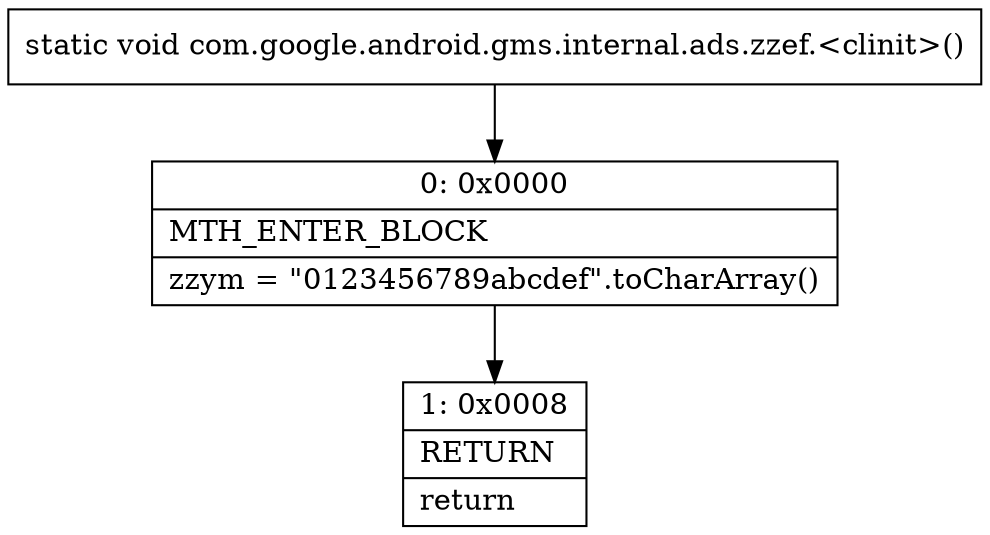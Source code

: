 digraph "CFG forcom.google.android.gms.internal.ads.zzef.\<clinit\>()V" {
Node_0 [shape=record,label="{0\:\ 0x0000|MTH_ENTER_BLOCK\l|zzym = \"0123456789abcdef\".toCharArray()\l}"];
Node_1 [shape=record,label="{1\:\ 0x0008|RETURN\l|return\l}"];
MethodNode[shape=record,label="{static void com.google.android.gms.internal.ads.zzef.\<clinit\>() }"];
MethodNode -> Node_0;
Node_0 -> Node_1;
}

